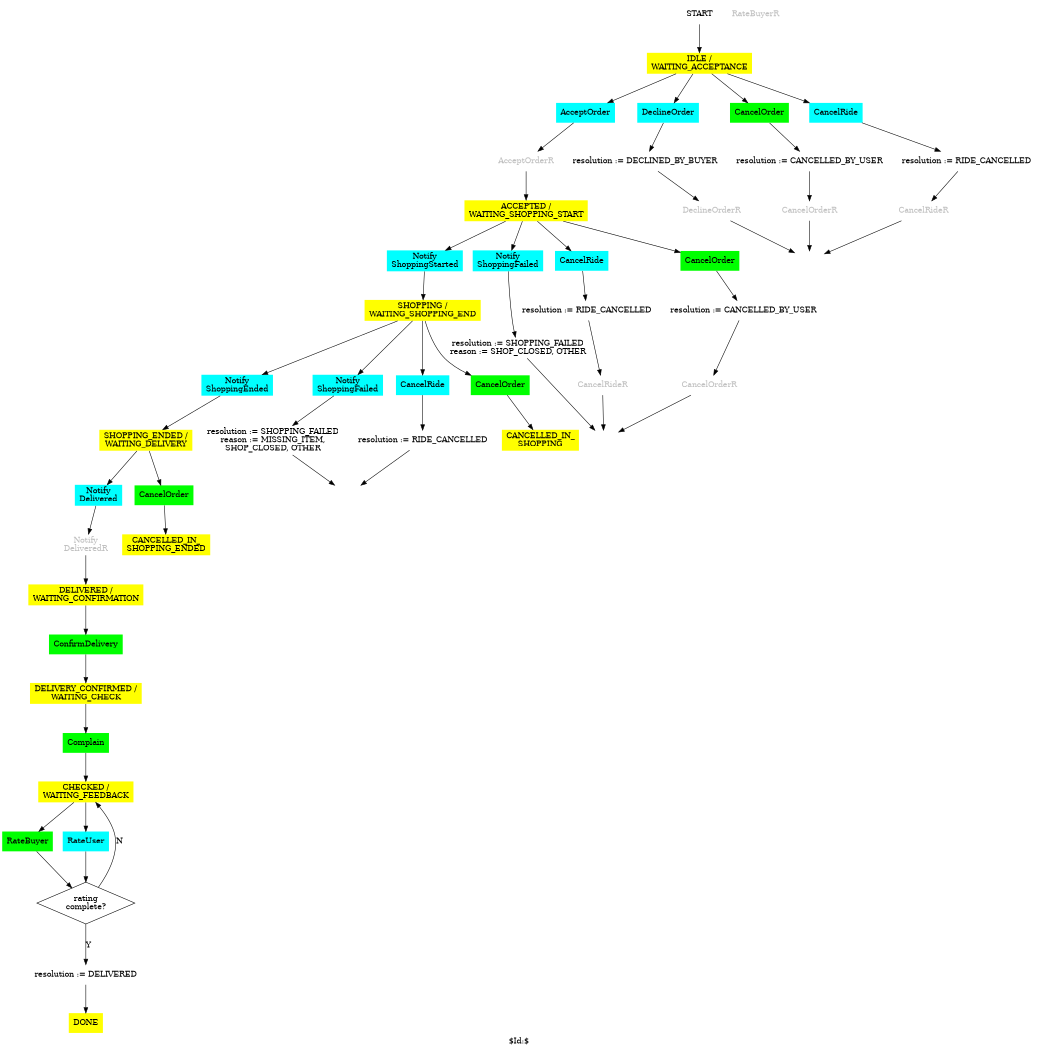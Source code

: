# Order FSM.
#
# Copyright (C) 2019 Sergey Kolevatov
#
# This program is free software: you can redistribute it and/or modify
# it under the terms of the GNU General Public License as published by
# the Free Software Foundation, either version 3 of the License, or
# (at your option) any later version.
#
# This program is distributed in the hope that it will be useful,
# but WITHOUT ANY WARRANTY; without even the implied warranty of
# MERCHANTABILITY or FITNESS FOR A PARTICULAR PURPOSE. See the
# GNU General Public License for more details.
#
# You should have received a copy of the GNU General Public License
# along with this program. If not, see <http://www.gnu.org/licenses/>.
#
# SKV 19a31
#
# $Id:$
#
# execute: FL=Order; dot -l sdl.ps -Tps $FL.gv -o $FL.ps; ps2pdf $FL.ps $FL.pdf

digraph Order
{

label="$Id:$";

size="7,7";
ratio=fill;
splines=true;
node [peripheries=0 style=filled fillcolor=white]

######################################################
# states

START                           [ shape = sdl_start ]
WAITING_ACCEPTANCE              [ label = "IDLE /\nWAITING_ACCEPTANCE"            shape = sdl_state fillcolor=yellow ]
ACCEPTED_WAITING_SHOPPING_START [ label = "ACCEPTED /\nWAITING_SHOPPING_START"    shape = sdl_state fillcolor=yellow ]
SHOPPING_WAITING_SHOPPING_END   [ label = "SHOPPING /\nWAITING_SHOPPING_END"      shape = sdl_state fillcolor=yellow ]
CANCELLED_IN_SHOPPING           [ label = "CANCELLED_IN_\nSHOPPING"               shape = sdl_state fillcolor=yellow ]
SHOPPING_ENDED_WAITING_DELIVERY [ label = "SHOPPING_ENDED /\nWAITING_DELIVERY"    shape = sdl_state fillcolor=yellow ]
CANCELLED_IN_SHOPPING_ENDED     [ label = "CANCELLED_IN_\nSHOPPING_ENDED"         shape = sdl_state fillcolor=yellow ]
DELIVERED_WAITING_CONFIRMATION  [ label = "DELIVERED /\nWAITING_CONFIRMATION"     shape = sdl_state fillcolor=yellow ]
DELIVERY_CONFIRMED_WAITING_CHECK [ label = "DELIVERY_CONFIRMED /\nWAITING_CHECK"   shape = sdl_state fillcolor=yellow ]
CHECKED_WAITING_FEEDBACK        [ label = "CHECKED /\nWAITING_FEEDBACK"           shape = sdl_state fillcolor=yellow ]
END                             [ label = ""                              shape = sdl_stop  style=solid ]
DONE                            [ label = "DONE"                                  shape = sdl_state fillcolor=yellow ]

######################################################
# actions

WAITING_ACCEPTANCE__ACCEPT_ORDER            [ label="AcceptOrder"                       shape = sdl_input_from_right fillcolor=cyan ]
WAITING_ACCEPTANCE__SEND_ACCEPT_ORDER       [ label="AcceptOrderR"                      shape = sdl_output_to_right  color=gray fontcolor=gray ]
WAITING_ACCEPTANCE__DECLINE_ORDER           [ label="DeclineOrder"                      shape = sdl_input_from_right fillcolor=cyan ]
WAITING_ACCEPTANCE__SEND_DECLINE_ORDER      [ label="DeclineOrderR"                     shape = sdl_output_to_right  color=gray fontcolor=gray ]
WAITING_ACCEPTANCE__CANCEL_ORDER            [ label="CancelOrder"                       shape = sdl_input_from_left  fillcolor=green ]
WAITING_ACCEPTANCE__SEND_CANCEL_ORDER       [ label="CancelOrderR"                      shape = sdl_output_to_left   color=gray fontcolor=gray ]
WAITING_ACCEPTANCE__CANCEL_RIDE             [ label="CancelRide"                        shape = sdl_input_from_right fillcolor=cyan ]
WAITING_ACCEPTANCE__SEND_CANCEL_RIDE        [ label="CancelRideR"                       shape = sdl_output_to_right  color=gray fontcolor=gray ]
WAITING_ACCEPTANCE__RESOL_1                 [ label="resolution := CANCELLED_BY_USER"   shape = sdl_task ]
WAITING_ACCEPTANCE__RESOL_2                 [ label="resolution := DECLINED_BY_BUYER" shape = sdl_task ]
WAITING_ACCEPTANCE__RESOL_3                 [ label="resolution := RIDE_CANCELLED"      shape = sdl_task ]

ACCEPTED_WAITING_SHOPPING_START__SHOPPING_STARTED [ label="Notify\nShoppingStarted"           shape = sdl_input_from_right fillcolor=cyan ]
ACCEPTED_WAITING_SHOPPING_START__SHOPPING_FAILED  [ label="Notify\nShoppingFailed"            shape = sdl_input_from_right fillcolor=cyan ]
ACCEPTED_WAITING_SHOPPING_START__CANCEL_RIDE      [ label="CancelRide"                        shape = sdl_input_from_right fillcolor=cyan ]
ACCEPTED_WAITING_SHOPPING_START__SEND_CANCEL_RIDE [ label="CancelRideR"                       shape = sdl_output_to_right color=gray fontcolor=gray ]
ACCEPTED_WAITING_SHOPPING_START__CANCEL_ORDER     [ label="CancelOrder"                       shape = sdl_input_from_left  fillcolor=green ]
ACCEPTED_WAITING_SHOPPING_START__SEND_CANCEL_ORDER    [ label="CancelOrderR"                  shape = sdl_output_to_left color=gray fontcolor=gray ]
#ACCEPTED_WAITING_SHOPPING_START__CANCEL_ORDER_2   [ label="CancelOrder"                       shape = sdl_input_from_right fillcolor=cyan ]
#ACCEPTED_WAITING_SHOPPING_START__SEND_CANCEL_ORDER_2  [ label="CancelOrderR"                  shape = sdl_output_to_right ]
ACCEPTED_WAITING_SHOPPING_START__RESOL_1          [ label="resolution := RIDE_CANCELLED"      shape = sdl_task ]
ACCEPTED_WAITING_SHOPPING_START__RESOL_2          [ label="resolution := CANCELLED_BY_USER"   shape = sdl_task ]
ACCEPTED_WAITING_SHOPPING_START__RESOL_3          [ label="resolution := SHOPPING_FAILED\nreason := SHOP_CLOSED, OTHER"     shape = sdl_task ]
ACCEPTED_WAITING_SHOPPING_START__END              [ label = ""                                shape = sdl_stop  style=solid ]


SHOPPING_WAITING_SHOPPING_END__SHOPPING_ENDED     [ label="Notify\nShoppingEnded"             shape = sdl_input_from_right fillcolor=cyan ]
SHOPPING_WAITING_SHOPPING_END__SHOPPING_FAILED    [ label="Notify\nShoppingFailed"            shape = sdl_input_from_right fillcolor=cyan ]
SHOPPING_WAITING_SHOPPING_END__CANCEL_RIDE        [ label="CancelRide"                        shape = sdl_input_from_right fillcolor=cyan ]
SHOPPING_WAITING_SHOPPING_END__CANCEL_ORDER       [ label="CancelOrder"                       shape = sdl_input_from_left  fillcolor=green ]
SHOPPING_WAITING_SHOPPING_END__RESOL_1            [ label="resolution := RIDE_CANCELLED"      shape = sdl_task ]
SHOPPING_WAITING_SHOPPING_END__RESOL_3            [ label="resolution := SHOPPING_FAILED\nreason := MISSING_ITEM,\nSHOP_CLOSED, OTHER"     shape = sdl_task ]
SHOPPING_WAITING_SHOPPING_END__END                [ label = ""                                shape = sdl_stop  style=solid ]

SHOPPING_ENDED_WAITING_DELIVERY__DELIVERED        [ label="Notify\nDelivered"                 shape = sdl_input_from_right fillcolor=cyan ]
SHOPPING_ENDED_WAITING_DELIVERY__CANCEL_ORDER     [ label="CancelOrder"                       shape = sdl_input_from_left  fillcolor=green ]
SHOPPING_ENDED_WAITING_DELIVERY__SEND_DELIVERED   [ label="Notify\nDeliveredR"                shape = sdl_output_to_right  color=gray fontcolor=gray ]

DELIVERED_WAITING_CONFIRMATION__CONFIRM           [ label="ConfirmDelivery"                   shape = sdl_input_from_left  fillcolor=green ]

CHECKED_WAITING_FEEDBACK__COMPLAIN          [ label="Complain"                          shape = sdl_input_from_left  fillcolor=green ]
CHECKED_WAITING_FEEDBACK__RATE_BUYER    [ label="RateBuyer"                        shape = sdl_input_from_left  fillcolor=green ]
CHECKED_WAITING_FEEDBACK__SEND_RATE_BUYER    [ label="RateBuyerR"                  shape = sdl_output_to_left   color=gray fontcolor=gray ]
CHECKED_WAITING_FEEDBACK__RATE_USER     [ label="RateUser"                         shape = sdl_input_from_right fillcolor=cyan ]
CHECKED_WAITING_FEEDBACK__RATING_COMPLETE [ label="rating\ncomplete?"              shape = diamond peripheries=1]
CHECKED_WAITING_FEEDBACK__RESOL_1         [ label="resolution := DELIVERED"        shape = sdl_task ]

######################################################
# transitions

START -> WAITING_ACCEPTANCE

WAITING_ACCEPTANCE -> WAITING_ACCEPTANCE__ACCEPT_ORDER   -> WAITING_ACCEPTANCE__SEND_ACCEPT_ORDER -> ACCEPTED_WAITING_SHOPPING_START
WAITING_ACCEPTANCE -> WAITING_ACCEPTANCE__CANCEL_ORDER   -> WAITING_ACCEPTANCE__RESOL_1 -> WAITING_ACCEPTANCE__SEND_CANCEL_ORDER  -> END
WAITING_ACCEPTANCE -> WAITING_ACCEPTANCE__DECLINE_ORDER  -> WAITING_ACCEPTANCE__RESOL_2 -> WAITING_ACCEPTANCE__SEND_DECLINE_ORDER -> END
WAITING_ACCEPTANCE -> WAITING_ACCEPTANCE__CANCEL_RIDE    -> WAITING_ACCEPTANCE__RESOL_3 -> WAITING_ACCEPTANCE__SEND_CANCEL_RIDE   -> END

ACCEPTED_WAITING_SHOPPING_START -> ACCEPTED_WAITING_SHOPPING_START__CANCEL_RIDE    -> ACCEPTED_WAITING_SHOPPING_START__RESOL_1 -> ACCEPTED_WAITING_SHOPPING_START__SEND_CANCEL_RIDE    -> ACCEPTED_WAITING_SHOPPING_START__END
ACCEPTED_WAITING_SHOPPING_START -> ACCEPTED_WAITING_SHOPPING_START__CANCEL_ORDER   -> ACCEPTED_WAITING_SHOPPING_START__RESOL_2 -> ACCEPTED_WAITING_SHOPPING_START__SEND_CANCEL_ORDER   -> ACCEPTED_WAITING_SHOPPING_START__END

ACCEPTED_WAITING_SHOPPING_START -> ACCEPTED_WAITING_SHOPPING_START__SHOPPING_STARTED -> SHOPPING_WAITING_SHOPPING_END
ACCEPTED_WAITING_SHOPPING_START -> ACCEPTED_WAITING_SHOPPING_START__SHOPPING_FAILED  -> ACCEPTED_WAITING_SHOPPING_START__RESOL_3 -> ACCEPTED_WAITING_SHOPPING_START__END

SHOPPING_WAITING_SHOPPING_END -> SHOPPING_WAITING_SHOPPING_END__SHOPPING_ENDED  -> SHOPPING_ENDED_WAITING_DELIVERY
SHOPPING_WAITING_SHOPPING_END -> SHOPPING_WAITING_SHOPPING_END__CANCEL_RIDE     -> SHOPPING_WAITING_SHOPPING_END__RESOL_1 -> SHOPPING_WAITING_SHOPPING_END__END
SHOPPING_WAITING_SHOPPING_END -> SHOPPING_WAITING_SHOPPING_END__SHOPPING_FAILED -> SHOPPING_WAITING_SHOPPING_END__RESOL_3 -> SHOPPING_WAITING_SHOPPING_END__END
SHOPPING_WAITING_SHOPPING_END -> SHOPPING_WAITING_SHOPPING_END__CANCEL_ORDER    -> CANCELLED_IN_SHOPPING

SHOPPING_ENDED_WAITING_DELIVERY -> SHOPPING_ENDED_WAITING_DELIVERY__DELIVERED      -> SHOPPING_ENDED_WAITING_DELIVERY__SEND_DELIVERED -> DELIVERED_WAITING_CONFIRMATION
SHOPPING_ENDED_WAITING_DELIVERY -> SHOPPING_ENDED_WAITING_DELIVERY__CANCEL_ORDER   -> CANCELLED_IN_SHOPPING_ENDED

DELIVERED_WAITING_CONFIRMATION -> DELIVERED_WAITING_CONFIRMATION__CONFIRM  -> DELIVERY_CONFIRMED_WAITING_CHECK

DELIVERY_CONFIRMED_WAITING_CHECK -> CHECKED_WAITING_FEEDBACK__COMPLAIN -> CHECKED_WAITING_FEEDBACK

CHECKED_WAITING_FEEDBACK -> CHECKED_WAITING_FEEDBACK__RATE_BUYER -> CHECKED_WAITING_FEEDBACK__RATING_COMPLETE
CHECKED_WAITING_FEEDBACK -> CHECKED_WAITING_FEEDBACK__RATE_USER  -> CHECKED_WAITING_FEEDBACK__RATING_COMPLETE
                                                                                          CHECKED_WAITING_FEEDBACK__RATING_COMPLETE -> CHECKED_WAITING_FEEDBACK__RESOL_1 [ label="Y" ]
                                                                                                                                                  CHECKED_WAITING_FEEDBACK__RESOL_1 -> DONE
                                                                                          CHECKED_WAITING_FEEDBACK__RATING_COMPLETE -> CHECKED_WAITING_FEEDBACK          [ label="N" ]

}
